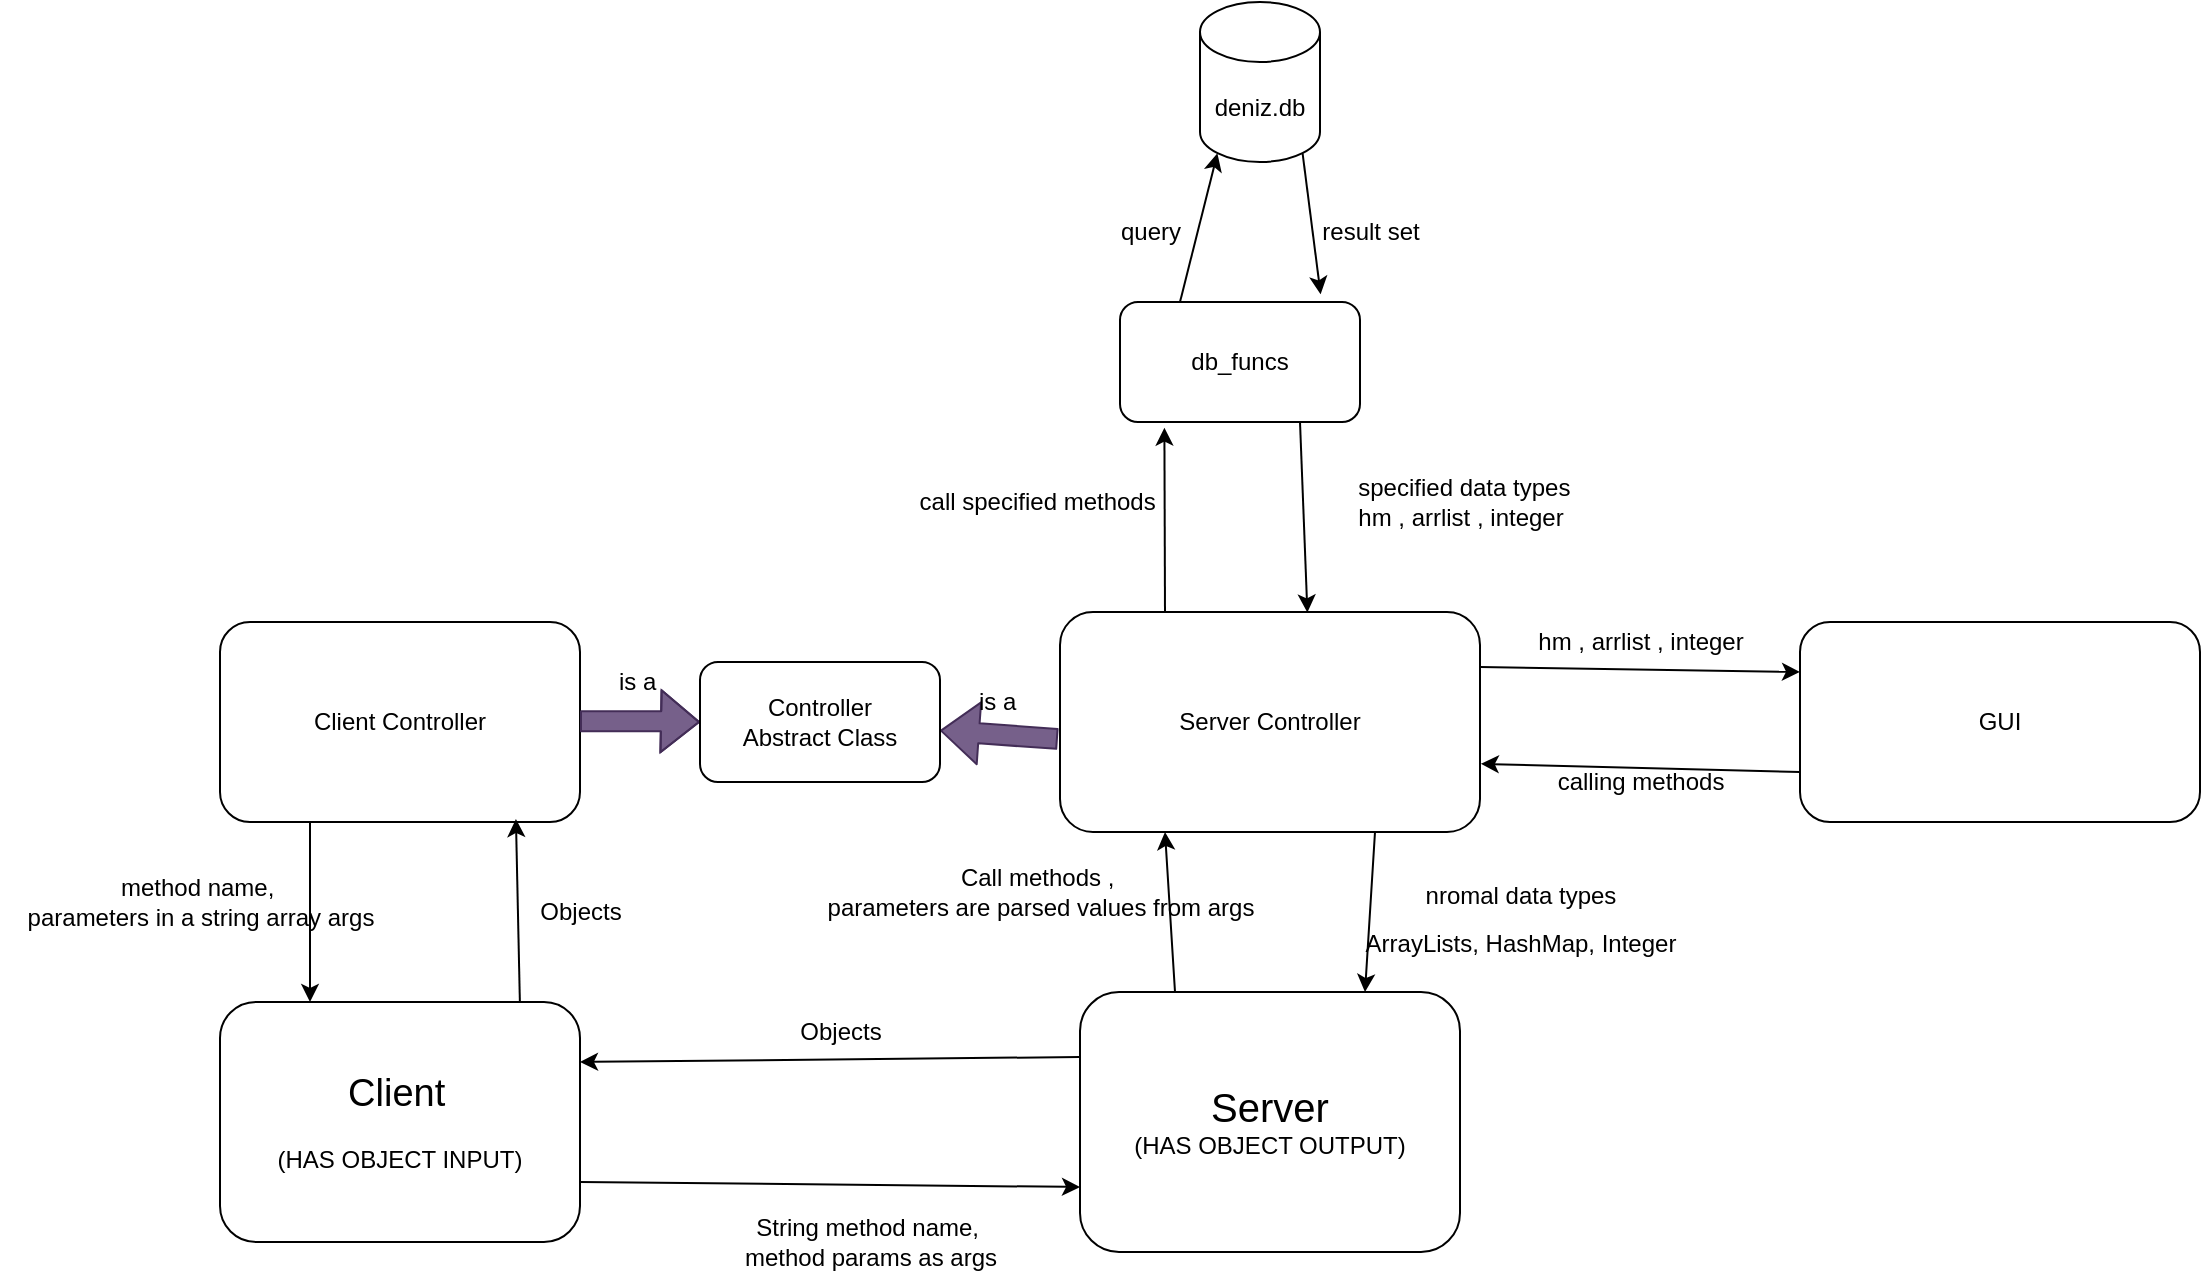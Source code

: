 <mxfile>
    <diagram id="ncaHHoJPZonG3wQtTFaO" name="Page-1">
        <mxGraphModel dx="2633" dy="3225" grid="1" gridSize="10" guides="1" tooltips="1" connect="1" arrows="1" fold="1" page="1" pageScale="1" pageWidth="1654" pageHeight="2336" math="0" shadow="0">
            <root>
                <mxCell id="0"/>
                <mxCell id="1" parent="0"/>
                <mxCell id="12" style="edgeStyle=none;html=1;exitX=0.25;exitY=1;exitDx=0;exitDy=0;entryX=0.25;entryY=0;entryDx=0;entryDy=0;" parent="1" source="2" target="3" edge="1">
                    <mxGeometry relative="1" as="geometry"/>
                </mxCell>
                <mxCell id="2" value="Client Controller" style="rounded=1;whiteSpace=wrap;html=1;" parent="1" vertex="1">
                    <mxGeometry x="30" y="170" width="180" height="100" as="geometry"/>
                </mxCell>
                <mxCell id="6" style="edgeStyle=none;html=1;exitX=1;exitY=0.75;exitDx=0;exitDy=0;entryX=0;entryY=0.75;entryDx=0;entryDy=0;" parent="1" source="3" target="4" edge="1">
                    <mxGeometry relative="1" as="geometry"/>
                </mxCell>
                <mxCell id="10" style="edgeStyle=none;html=1;exitX=0.833;exitY=0;exitDx=0;exitDy=0;exitPerimeter=0;entryX=0.822;entryY=0.985;entryDx=0;entryDy=0;entryPerimeter=0;" parent="1" source="3" target="2" edge="1">
                    <mxGeometry relative="1" as="geometry">
                        <mxPoint x="205" y="360" as="sourcePoint"/>
                    </mxGeometry>
                </mxCell>
                <mxCell id="3" value="&lt;font style=&quot;font-size: 19px;&quot;&gt;Client&lt;/font&gt;&amp;nbsp;&lt;br&gt;&lt;br&gt;(HAS OBJECT INPUT)&lt;br&gt;" style="rounded=1;whiteSpace=wrap;html=1;" parent="1" vertex="1">
                    <mxGeometry x="30" y="360" width="180" height="120" as="geometry"/>
                </mxCell>
                <mxCell id="8" style="edgeStyle=none;html=1;exitX=0;exitY=0.25;exitDx=0;exitDy=0;entryX=1;entryY=0.25;entryDx=0;entryDy=0;" parent="1" source="4" target="3" edge="1">
                    <mxGeometry relative="1" as="geometry">
                        <mxPoint x="250" y="360" as="targetPoint"/>
                        <Array as="points"/>
                    </mxGeometry>
                </mxCell>
                <mxCell id="17" style="edgeStyle=none;html=1;exitX=0.25;exitY=0;exitDx=0;exitDy=0;entryX=0.25;entryY=1;entryDx=0;entryDy=0;fontFamily=Helvetica;fontSize=32;" parent="1" source="4" target="5" edge="1">
                    <mxGeometry relative="1" as="geometry"/>
                </mxCell>
                <mxCell id="4" value="&lt;font style=&quot;font-size: 20px;&quot;&gt;Server&lt;/font&gt;&lt;br&gt;&lt;font style=&quot;font-size: 12px;&quot;&gt;(HAS OBJECT OUTPUT)&lt;/font&gt;" style="rounded=1;whiteSpace=wrap;html=1;" parent="1" vertex="1">
                    <mxGeometry x="460" y="355" width="190" height="130" as="geometry"/>
                </mxCell>
                <mxCell id="21" style="edgeStyle=none;html=1;exitX=0.75;exitY=1;exitDx=0;exitDy=0;entryX=0.75;entryY=0;entryDx=0;entryDy=0;fontFamily=Helvetica;fontSize=20;" parent="1" source="5" target="4" edge="1">
                    <mxGeometry relative="1" as="geometry"/>
                </mxCell>
                <mxCell id="30" style="edgeStyle=none;html=1;exitX=0.25;exitY=0;exitDx=0;exitDy=0;entryX=0.185;entryY=1.047;entryDx=0;entryDy=0;entryPerimeter=0;fontFamily=Helvetica;fontSize=12;" parent="1" source="5" target="25" edge="1">
                    <mxGeometry relative="1" as="geometry"/>
                </mxCell>
                <mxCell id="36" style="edgeStyle=none;html=1;exitX=1;exitY=0.25;exitDx=0;exitDy=0;entryX=0;entryY=0.25;entryDx=0;entryDy=0;fontFamily=Helvetica;fontSize=12;" parent="1" source="5" target="35" edge="1">
                    <mxGeometry relative="1" as="geometry"/>
                </mxCell>
                <mxCell id="5" value="Server Controller" style="rounded=1;whiteSpace=wrap;html=1;" parent="1" vertex="1">
                    <mxGeometry x="450" y="165" width="210" height="110" as="geometry"/>
                </mxCell>
                <mxCell id="7" value="String method name,&amp;nbsp;&lt;br&gt;method params as args" style="text;html=1;align=center;verticalAlign=middle;resizable=0;points=[];autosize=1;strokeColor=none;fillColor=none;" parent="1" vertex="1">
                    <mxGeometry x="280" y="460" width="150" height="40" as="geometry"/>
                </mxCell>
                <mxCell id="9" value="Objects" style="text;html=1;align=center;verticalAlign=middle;resizable=0;points=[];autosize=1;strokeColor=none;fillColor=none;" parent="1" vertex="1">
                    <mxGeometry x="310" y="360" width="60" height="30" as="geometry"/>
                </mxCell>
                <mxCell id="11" value="Objects" style="text;html=1;align=center;verticalAlign=middle;resizable=0;points=[];autosize=1;strokeColor=none;fillColor=none;" parent="1" vertex="1">
                    <mxGeometry x="180" y="300" width="60" height="30" as="geometry"/>
                </mxCell>
                <mxCell id="13" value="method name,&amp;nbsp;&lt;br&gt;parameters in a string array args" style="text;html=1;align=center;verticalAlign=middle;resizable=0;points=[];autosize=1;strokeColor=none;fillColor=none;" parent="1" vertex="1">
                    <mxGeometry x="-80" y="290" width="200" height="40" as="geometry"/>
                </mxCell>
                <mxCell id="15" value="" style="shape=flexArrow;endArrow=classic;html=1;fillColor=#76608a;strokeColor=#432D57;exitX=-0.005;exitY=0.577;exitDx=0;exitDy=0;exitPerimeter=0;" parent="1" target="42" edge="1" source="5">
                    <mxGeometry width="50" height="50" relative="1" as="geometry">
                        <mxPoint x="450" y="245" as="sourcePoint"/>
                        <mxPoint x="380" y="230" as="targetPoint"/>
                    </mxGeometry>
                </mxCell>
                <mxCell id="20" value="Call methods ,&amp;nbsp;&lt;br&gt;parameters are parsed values from args" style="text;html=1;align=center;verticalAlign=middle;resizable=0;points=[];autosize=1;strokeColor=none;fillColor=none;" parent="1" vertex="1">
                    <mxGeometry x="320" y="285" width="240" height="40" as="geometry"/>
                </mxCell>
                <mxCell id="22" value="&lt;span style=&quot;font-size: 12px;&quot;&gt;nromal data types &lt;br&gt;ArrayLists, HashMap, Integer&lt;/span&gt;" style="text;html=1;align=center;verticalAlign=middle;resizable=0;points=[];autosize=1;strokeColor=none;fillColor=none;fontSize=20;fontFamily=Helvetica;" parent="1" vertex="1">
                    <mxGeometry x="590" y="285" width="180" height="60" as="geometry"/>
                </mxCell>
                <mxCell id="28" style="edgeStyle=none;html=1;exitX=0.855;exitY=1;exitDx=0;exitDy=-4.35;exitPerimeter=0;entryX=0.836;entryY=-0.064;entryDx=0;entryDy=0;entryPerimeter=0;fontFamily=Helvetica;fontSize=12;" parent="1" source="24" target="25" edge="1">
                    <mxGeometry relative="1" as="geometry"/>
                </mxCell>
                <mxCell id="24" value="deniz.db" style="shape=cylinder3;whiteSpace=wrap;html=1;boundedLbl=1;backgroundOutline=1;size=15;fontFamily=Helvetica;fontSize=12;" parent="1" vertex="1">
                    <mxGeometry x="520" y="-140" width="60" height="80" as="geometry"/>
                </mxCell>
                <mxCell id="26" style="edgeStyle=none;html=1;exitX=0.25;exitY=0;exitDx=0;exitDy=0;entryX=0.145;entryY=1;entryDx=0;entryDy=-4.35;entryPerimeter=0;fontFamily=Helvetica;fontSize=12;" parent="1" source="25" target="24" edge="1">
                    <mxGeometry relative="1" as="geometry"/>
                </mxCell>
                <mxCell id="32" style="edgeStyle=none;html=1;exitX=0.75;exitY=1;exitDx=0;exitDy=0;entryX=0.589;entryY=0.002;entryDx=0;entryDy=0;entryPerimeter=0;fontFamily=Helvetica;fontSize=12;" parent="1" source="25" target="5" edge="1">
                    <mxGeometry relative="1" as="geometry"/>
                </mxCell>
                <mxCell id="25" value="db_funcs" style="rounded=1;whiteSpace=wrap;html=1;fontFamily=Helvetica;fontSize=12;" parent="1" vertex="1">
                    <mxGeometry x="480" y="10" width="120" height="60" as="geometry"/>
                </mxCell>
                <mxCell id="27" value="query" style="text;html=1;align=center;verticalAlign=middle;resizable=0;points=[];autosize=1;strokeColor=none;fillColor=none;fontSize=12;fontFamily=Helvetica;" parent="1" vertex="1">
                    <mxGeometry x="470" y="-40" width="50" height="30" as="geometry"/>
                </mxCell>
                <mxCell id="29" value="result set" style="text;html=1;align=center;verticalAlign=middle;resizable=0;points=[];autosize=1;strokeColor=none;fillColor=none;fontSize=12;fontFamily=Helvetica;" parent="1" vertex="1">
                    <mxGeometry x="570" y="-40" width="70" height="30" as="geometry"/>
                </mxCell>
                <mxCell id="31" value="call specified methods&amp;nbsp;" style="text;html=1;align=center;verticalAlign=middle;resizable=0;points=[];autosize=1;strokeColor=none;fillColor=none;fontSize=12;fontFamily=Helvetica;" parent="1" vertex="1">
                    <mxGeometry x="370" y="95" width="140" height="30" as="geometry"/>
                </mxCell>
                <mxCell id="33" value="&amp;nbsp;specified data types&lt;br&gt;hm , arrlist , integer" style="text;html=1;align=center;verticalAlign=middle;resizable=0;points=[];autosize=1;strokeColor=none;fillColor=none;fontSize=12;fontFamily=Helvetica;" parent="1" vertex="1">
                    <mxGeometry x="585" y="90" width="130" height="40" as="geometry"/>
                </mxCell>
                <mxCell id="38" style="edgeStyle=none;html=1;exitX=0;exitY=0.75;exitDx=0;exitDy=0;entryX=1.002;entryY=0.69;entryDx=0;entryDy=0;entryPerimeter=0;fontFamily=Helvetica;fontSize=12;" parent="1" source="35" target="5" edge="1">
                    <mxGeometry relative="1" as="geometry"/>
                </mxCell>
                <mxCell id="35" value="GUI" style="rounded=1;whiteSpace=wrap;html=1;fontFamily=Helvetica;fontSize=12;" parent="1" vertex="1">
                    <mxGeometry x="820" y="170" width="200" height="100" as="geometry"/>
                </mxCell>
                <mxCell id="37" value="hm , arrlist , integer" style="text;html=1;align=center;verticalAlign=middle;resizable=0;points=[];autosize=1;strokeColor=none;fillColor=none;fontSize=12;fontFamily=Helvetica;" parent="1" vertex="1">
                    <mxGeometry x="675" y="165" width="130" height="30" as="geometry"/>
                </mxCell>
                <mxCell id="39" value="calling methods" style="text;html=1;align=center;verticalAlign=middle;resizable=0;points=[];autosize=1;strokeColor=none;fillColor=none;fontSize=12;fontFamily=Helvetica;" parent="1" vertex="1">
                    <mxGeometry x="685" y="235" width="110" height="30" as="geometry"/>
                </mxCell>
                <mxCell id="41" value="" style="shape=flexArrow;endArrow=classic;html=1;fillColor=#76608a;strokeColor=#432D57;" edge="1" parent="1">
                    <mxGeometry width="50" height="50" relative="1" as="geometry">
                        <mxPoint x="210" y="219.63" as="sourcePoint"/>
                        <mxPoint x="270" y="220" as="targetPoint"/>
                        <Array as="points">
                            <mxPoint x="240" y="219.63"/>
                            <mxPoint x="250" y="219.63"/>
                        </Array>
                    </mxGeometry>
                </mxCell>
                <mxCell id="42" value="Controller&lt;br&gt;Abstract Class" style="rounded=1;whiteSpace=wrap;html=1;" vertex="1" parent="1">
                    <mxGeometry x="270" y="190" width="120" height="60" as="geometry"/>
                </mxCell>
                <mxCell id="43" value="is a&amp;nbsp;" style="text;html=1;align=center;verticalAlign=middle;resizable=0;points=[];autosize=1;strokeColor=none;fillColor=none;" vertex="1" parent="1">
                    <mxGeometry x="215" y="185" width="50" height="30" as="geometry"/>
                </mxCell>
                <mxCell id="44" value="is a&amp;nbsp;" style="text;html=1;align=center;verticalAlign=middle;resizable=0;points=[];autosize=1;strokeColor=none;fillColor=none;" vertex="1" parent="1">
                    <mxGeometry x="395" y="195" width="50" height="30" as="geometry"/>
                </mxCell>
            </root>
        </mxGraphModel>
    </diagram>
</mxfile>
